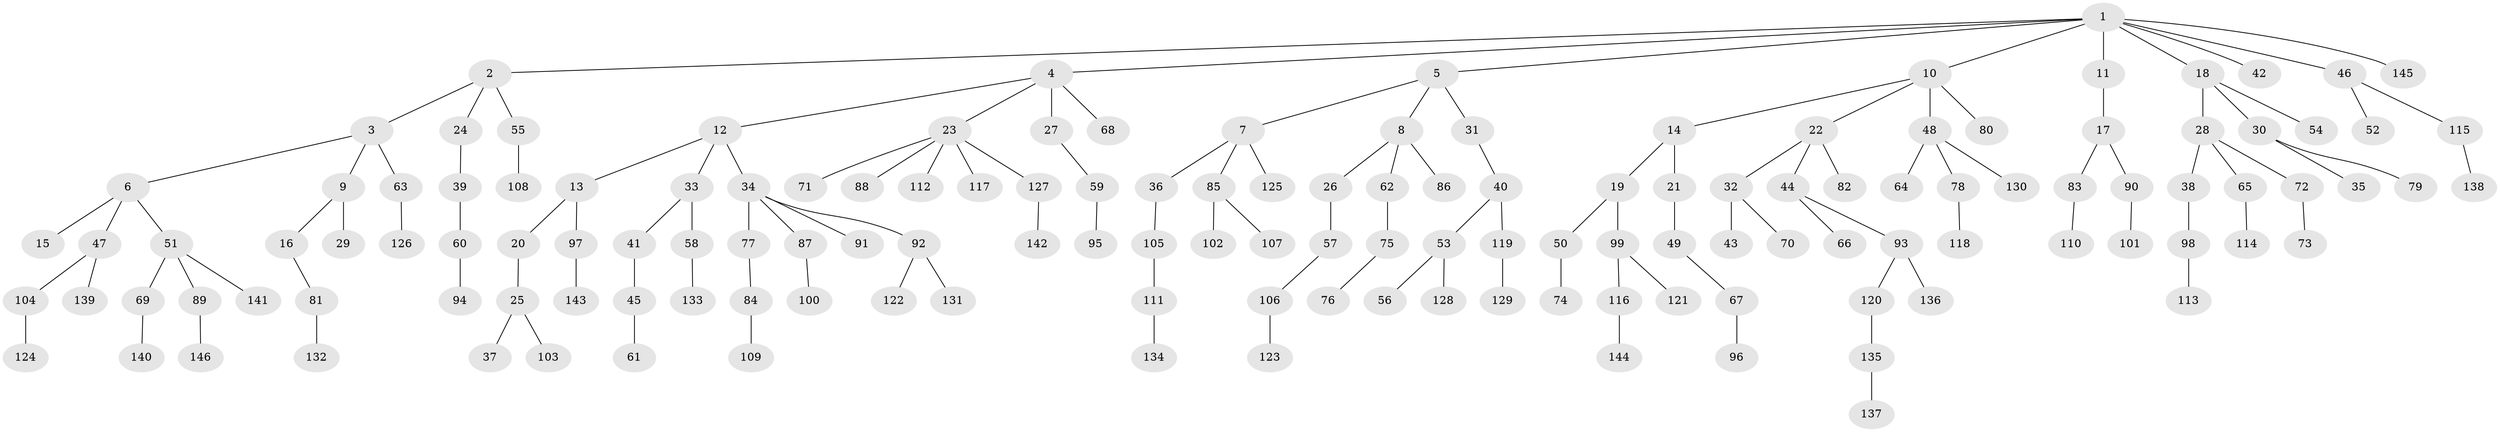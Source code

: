 // coarse degree distribution, {1: 0.6712328767123288, 2: 0.2465753424657534, 5: 0.0273972602739726, 3: 0.0136986301369863, 6: 0.0136986301369863, 32: 0.0136986301369863, 8: 0.0136986301369863}
// Generated by graph-tools (version 1.1) at 2025/56/03/04/25 21:56:05]
// undirected, 146 vertices, 145 edges
graph export_dot {
graph [start="1"]
  node [color=gray90,style=filled];
  1;
  2;
  3;
  4;
  5;
  6;
  7;
  8;
  9;
  10;
  11;
  12;
  13;
  14;
  15;
  16;
  17;
  18;
  19;
  20;
  21;
  22;
  23;
  24;
  25;
  26;
  27;
  28;
  29;
  30;
  31;
  32;
  33;
  34;
  35;
  36;
  37;
  38;
  39;
  40;
  41;
  42;
  43;
  44;
  45;
  46;
  47;
  48;
  49;
  50;
  51;
  52;
  53;
  54;
  55;
  56;
  57;
  58;
  59;
  60;
  61;
  62;
  63;
  64;
  65;
  66;
  67;
  68;
  69;
  70;
  71;
  72;
  73;
  74;
  75;
  76;
  77;
  78;
  79;
  80;
  81;
  82;
  83;
  84;
  85;
  86;
  87;
  88;
  89;
  90;
  91;
  92;
  93;
  94;
  95;
  96;
  97;
  98;
  99;
  100;
  101;
  102;
  103;
  104;
  105;
  106;
  107;
  108;
  109;
  110;
  111;
  112;
  113;
  114;
  115;
  116;
  117;
  118;
  119;
  120;
  121;
  122;
  123;
  124;
  125;
  126;
  127;
  128;
  129;
  130;
  131;
  132;
  133;
  134;
  135;
  136;
  137;
  138;
  139;
  140;
  141;
  142;
  143;
  144;
  145;
  146;
  1 -- 2;
  1 -- 4;
  1 -- 5;
  1 -- 10;
  1 -- 11;
  1 -- 18;
  1 -- 42;
  1 -- 46;
  1 -- 145;
  2 -- 3;
  2 -- 24;
  2 -- 55;
  3 -- 6;
  3 -- 9;
  3 -- 63;
  4 -- 12;
  4 -- 23;
  4 -- 27;
  4 -- 68;
  5 -- 7;
  5 -- 8;
  5 -- 31;
  6 -- 15;
  6 -- 47;
  6 -- 51;
  7 -- 36;
  7 -- 85;
  7 -- 125;
  8 -- 26;
  8 -- 62;
  8 -- 86;
  9 -- 16;
  9 -- 29;
  10 -- 14;
  10 -- 22;
  10 -- 48;
  10 -- 80;
  11 -- 17;
  12 -- 13;
  12 -- 33;
  12 -- 34;
  13 -- 20;
  13 -- 97;
  14 -- 19;
  14 -- 21;
  16 -- 81;
  17 -- 83;
  17 -- 90;
  18 -- 28;
  18 -- 30;
  18 -- 54;
  19 -- 50;
  19 -- 99;
  20 -- 25;
  21 -- 49;
  22 -- 32;
  22 -- 44;
  22 -- 82;
  23 -- 71;
  23 -- 88;
  23 -- 112;
  23 -- 117;
  23 -- 127;
  24 -- 39;
  25 -- 37;
  25 -- 103;
  26 -- 57;
  27 -- 59;
  28 -- 38;
  28 -- 65;
  28 -- 72;
  30 -- 35;
  30 -- 79;
  31 -- 40;
  32 -- 43;
  32 -- 70;
  33 -- 41;
  33 -- 58;
  34 -- 77;
  34 -- 87;
  34 -- 91;
  34 -- 92;
  36 -- 105;
  38 -- 98;
  39 -- 60;
  40 -- 53;
  40 -- 119;
  41 -- 45;
  44 -- 66;
  44 -- 93;
  45 -- 61;
  46 -- 52;
  46 -- 115;
  47 -- 104;
  47 -- 139;
  48 -- 64;
  48 -- 78;
  48 -- 130;
  49 -- 67;
  50 -- 74;
  51 -- 69;
  51 -- 89;
  51 -- 141;
  53 -- 56;
  53 -- 128;
  55 -- 108;
  57 -- 106;
  58 -- 133;
  59 -- 95;
  60 -- 94;
  62 -- 75;
  63 -- 126;
  65 -- 114;
  67 -- 96;
  69 -- 140;
  72 -- 73;
  75 -- 76;
  77 -- 84;
  78 -- 118;
  81 -- 132;
  83 -- 110;
  84 -- 109;
  85 -- 102;
  85 -- 107;
  87 -- 100;
  89 -- 146;
  90 -- 101;
  92 -- 122;
  92 -- 131;
  93 -- 120;
  93 -- 136;
  97 -- 143;
  98 -- 113;
  99 -- 116;
  99 -- 121;
  104 -- 124;
  105 -- 111;
  106 -- 123;
  111 -- 134;
  115 -- 138;
  116 -- 144;
  119 -- 129;
  120 -- 135;
  127 -- 142;
  135 -- 137;
}
